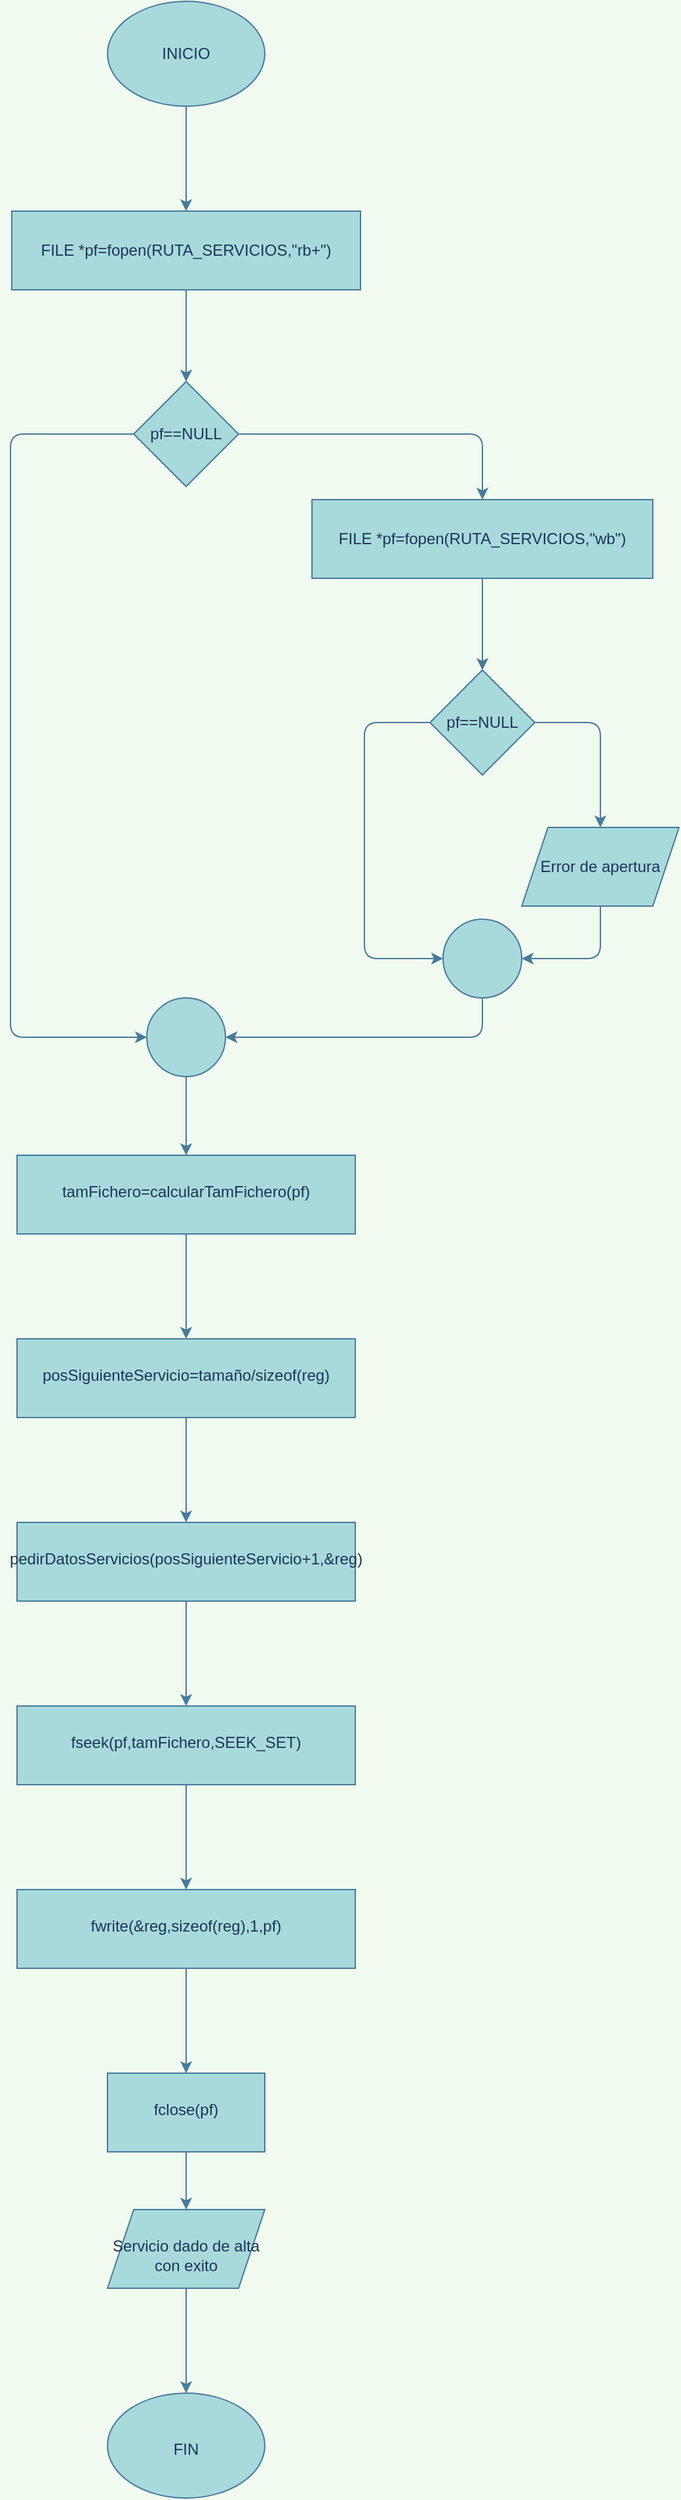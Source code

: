 <mxfile version="13.9.8" type="device" pages="3"><diagram id="C5RBs43oDa-KdzZeNtuy" name="darDeAltaServicio"><mxGraphModel dx="1326" dy="626" grid="1" gridSize="10" guides="1" tooltips="1" connect="1" arrows="1" fold="1" page="1" pageScale="1" pageWidth="827" pageHeight="1169" background="#F1FAEE" math="0" shadow="0"><root><mxCell id="WIyWlLk6GJQsqaUBKTNV-0"/><mxCell id="WIyWlLk6GJQsqaUBKTNV-1" parent="WIyWlLk6GJQsqaUBKTNV-0"/><mxCell id="2F6mvHClK97CruZ7_wyc-0" value="" style="edgeStyle=orthogonalEdgeStyle;curved=0;rounded=1;sketch=0;orthogonalLoop=1;jettySize=auto;html=1;strokeColor=#457B9D;fillColor=#A8DADC;fontColor=#1D3557;labelBackgroundColor=#F1FAEE;" parent="WIyWlLk6GJQsqaUBKTNV-1" source="2F6mvHClK97CruZ7_wyc-1" target="2F6mvHClK97CruZ7_wyc-3" edge="1"><mxGeometry relative="1" as="geometry"/></mxCell><mxCell id="2F6mvHClK97CruZ7_wyc-1" value="INICIO" style="ellipse;whiteSpace=wrap;html=1;fillColor=#A8DADC;strokeColor=#457B9D;fontColor=#1D3557;" parent="WIyWlLk6GJQsqaUBKTNV-1" vertex="1"><mxGeometry x="314" y="70" width="120" height="80" as="geometry"/></mxCell><mxCell id="2F6mvHClK97CruZ7_wyc-2" value="" style="edgeStyle=orthogonalEdgeStyle;curved=0;rounded=1;sketch=0;orthogonalLoop=1;jettySize=auto;html=1;strokeColor=#457B9D;fillColor=#A8DADC;fontColor=#1D3557;labelBackgroundColor=#F1FAEE;" parent="WIyWlLk6GJQsqaUBKTNV-1" source="2F6mvHClK97CruZ7_wyc-3" target="2F6mvHClK97CruZ7_wyc-6" edge="1"><mxGeometry relative="1" as="geometry"/></mxCell><mxCell id="2F6mvHClK97CruZ7_wyc-3" value="FILE *pf=fopen(RUTA_SERVICIOS,&quot;rb+&quot;)" style="whiteSpace=wrap;html=1;fontColor=#1D3557;strokeColor=#457B9D;fillColor=#A8DADC;" parent="WIyWlLk6GJQsqaUBKTNV-1" vertex="1"><mxGeometry x="241" y="230" width="266" height="60" as="geometry"/></mxCell><mxCell id="2F6mvHClK97CruZ7_wyc-4" value="" style="edgeStyle=orthogonalEdgeStyle;curved=0;rounded=1;sketch=0;orthogonalLoop=1;jettySize=auto;html=1;strokeColor=#457B9D;fillColor=#A8DADC;fontColor=#1D3557;labelBackgroundColor=#F1FAEE;" parent="WIyWlLk6GJQsqaUBKTNV-1" source="2F6mvHClK97CruZ7_wyc-6" target="2F6mvHClK97CruZ7_wyc-8" edge="1"><mxGeometry relative="1" as="geometry"><mxPoint x="534" y="470" as="targetPoint"/></mxGeometry></mxCell><mxCell id="2F6mvHClK97CruZ7_wyc-5" style="edgeStyle=orthogonalEdgeStyle;curved=0;rounded=1;sketch=0;orthogonalLoop=1;jettySize=auto;html=1;strokeColor=#457B9D;fillColor=#A8DADC;fontColor=#1D3557;entryX=0;entryY=0.5;entryDx=0;entryDy=0;entryPerimeter=0;labelBackgroundColor=#F1FAEE;" parent="WIyWlLk6GJQsqaUBKTNV-1" source="2F6mvHClK97CruZ7_wyc-6" target="2F6mvHClK97CruZ7_wyc-16" edge="1"><mxGeometry relative="1" as="geometry"><mxPoint x="200" y="470" as="targetPoint"/><Array as="points"><mxPoint x="240" y="400"/><mxPoint x="240" y="860"/></Array></mxGeometry></mxCell><mxCell id="2F6mvHClK97CruZ7_wyc-6" value="pf==NULL" style="rhombus;whiteSpace=wrap;html=1;fontColor=#1D3557;strokeColor=#457B9D;fillColor=#A8DADC;" parent="WIyWlLk6GJQsqaUBKTNV-1" vertex="1"><mxGeometry x="334" y="360" width="80" height="80" as="geometry"/></mxCell><mxCell id="2F6mvHClK97CruZ7_wyc-7" value="" style="edgeStyle=orthogonalEdgeStyle;curved=0;rounded=1;sketch=0;orthogonalLoop=1;jettySize=auto;html=1;strokeColor=#457B9D;fillColor=#A8DADC;fontColor=#1D3557;labelBackgroundColor=#F1FAEE;" parent="WIyWlLk6GJQsqaUBKTNV-1" source="2F6mvHClK97CruZ7_wyc-8" target="2F6mvHClK97CruZ7_wyc-11" edge="1"><mxGeometry relative="1" as="geometry"/></mxCell><mxCell id="2F6mvHClK97CruZ7_wyc-8" value="FILE *pf=fopen(RUTA_SERVICIOS,&quot;wb&quot;)" style="rounded=0;whiteSpace=wrap;html=1;fillColor=#A8DADC;strokeColor=#457B9D;fontColor=#1D3557;" parent="WIyWlLk6GJQsqaUBKTNV-1" vertex="1"><mxGeometry x="470" y="450" width="260" height="60" as="geometry"/></mxCell><mxCell id="2F6mvHClK97CruZ7_wyc-9" value="" style="edgeStyle=orthogonalEdgeStyle;curved=0;rounded=1;sketch=0;orthogonalLoop=1;jettySize=auto;html=1;strokeColor=#457B9D;fillColor=#A8DADC;fontColor=#1D3557;labelBackgroundColor=#F1FAEE;" parent="WIyWlLk6GJQsqaUBKTNV-1" source="2F6mvHClK97CruZ7_wyc-11" target="2F6mvHClK97CruZ7_wyc-13" edge="1"><mxGeometry relative="1" as="geometry"><Array as="points"><mxPoint x="690" y="620"/></Array></mxGeometry></mxCell><mxCell id="2F6mvHClK97CruZ7_wyc-10" style="edgeStyle=orthogonalEdgeStyle;curved=0;rounded=1;sketch=0;orthogonalLoop=1;jettySize=auto;html=1;strokeColor=#457B9D;fillColor=#A8DADC;fontColor=#1D3557;entryX=0;entryY=0.5;entryDx=0;entryDy=0;entryPerimeter=0;labelBackgroundColor=#F1FAEE;" parent="WIyWlLk6GJQsqaUBKTNV-1" source="2F6mvHClK97CruZ7_wyc-11" target="2F6mvHClK97CruZ7_wyc-15" edge="1"><mxGeometry relative="1" as="geometry"><mxPoint x="540" y="780" as="targetPoint"/><Array as="points"><mxPoint x="510" y="620"/><mxPoint x="510" y="800"/></Array></mxGeometry></mxCell><mxCell id="2F6mvHClK97CruZ7_wyc-11" value="pf==NULL" style="rhombus;whiteSpace=wrap;html=1;rounded=0;fontColor=#1D3557;strokeColor=#457B9D;fillColor=#A8DADC;" parent="WIyWlLk6GJQsqaUBKTNV-1" vertex="1"><mxGeometry x="560" y="580" width="80" height="80" as="geometry"/></mxCell><mxCell id="2F6mvHClK97CruZ7_wyc-12" style="edgeStyle=orthogonalEdgeStyle;curved=0;rounded=1;sketch=0;orthogonalLoop=1;jettySize=auto;html=1;entryX=1;entryY=0.5;entryDx=0;entryDy=0;entryPerimeter=0;strokeColor=#457B9D;fillColor=#A8DADC;fontColor=#1D3557;labelBackgroundColor=#F1FAEE;" parent="WIyWlLk6GJQsqaUBKTNV-1" source="2F6mvHClK97CruZ7_wyc-13" target="2F6mvHClK97CruZ7_wyc-15" edge="1"><mxGeometry relative="1" as="geometry"/></mxCell><mxCell id="2F6mvHClK97CruZ7_wyc-13" value="Error de apertura" style="shape=parallelogram;perimeter=parallelogramPerimeter;whiteSpace=wrap;html=1;fixedSize=1;rounded=0;fontColor=#1D3557;strokeColor=#457B9D;fillColor=#A8DADC;" parent="WIyWlLk6GJQsqaUBKTNV-1" vertex="1"><mxGeometry x="630" y="700" width="120" height="60" as="geometry"/></mxCell><mxCell id="2F6mvHClK97CruZ7_wyc-14" style="edgeStyle=orthogonalEdgeStyle;curved=0;rounded=1;sketch=0;orthogonalLoop=1;jettySize=auto;html=1;strokeColor=#457B9D;fillColor=#A8DADC;fontColor=#1D3557;entryX=1;entryY=0.5;entryDx=0;entryDy=0;entryPerimeter=0;labelBackgroundColor=#F1FAEE;" parent="WIyWlLk6GJQsqaUBKTNV-1" source="2F6mvHClK97CruZ7_wyc-15" target="2F6mvHClK97CruZ7_wyc-16" edge="1"><mxGeometry relative="1" as="geometry"><mxPoint x="370" y="870" as="targetPoint"/><Array as="points"><mxPoint x="600" y="860"/></Array></mxGeometry></mxCell><mxCell id="2F6mvHClK97CruZ7_wyc-15" value="" style="verticalLabelPosition=bottom;verticalAlign=top;html=1;shape=mxgraph.flowchart.on-page_reference;rounded=0;sketch=0;strokeColor=#457B9D;fillColor=#A8DADC;fontColor=#1D3557;" parent="WIyWlLk6GJQsqaUBKTNV-1" vertex="1"><mxGeometry x="570" y="770" width="60" height="60" as="geometry"/></mxCell><mxCell id="2F6mvHClK97CruZ7_wyc-18" value="" style="edgeStyle=orthogonalEdgeStyle;rounded=0;orthogonalLoop=1;jettySize=auto;html=1;strokeColor=#457B9D;fontColor=#1D3557;labelBackgroundColor=#F1FAEE;" parent="WIyWlLk6GJQsqaUBKTNV-1" source="2F6mvHClK97CruZ7_wyc-16" target="2F6mvHClK97CruZ7_wyc-17" edge="1"><mxGeometry relative="1" as="geometry"/></mxCell><mxCell id="2F6mvHClK97CruZ7_wyc-16" value="" style="verticalLabelPosition=bottom;verticalAlign=top;html=1;shape=mxgraph.flowchart.on-page_reference;rounded=0;sketch=0;strokeColor=#457B9D;fillColor=#A8DADC;fontColor=#1D3557;" parent="WIyWlLk6GJQsqaUBKTNV-1" vertex="1"><mxGeometry x="344" y="830" width="60" height="60" as="geometry"/></mxCell><mxCell id="UlMxSCLQXCRxMF4xZfBw-1" value="" style="edgeStyle=orthogonalEdgeStyle;rounded=0;orthogonalLoop=1;jettySize=auto;html=1;strokeColor=#457B9D;fontColor=#1D3557;labelBackgroundColor=#F1FAEE;" parent="WIyWlLk6GJQsqaUBKTNV-1" source="2F6mvHClK97CruZ7_wyc-17" target="UlMxSCLQXCRxMF4xZfBw-0" edge="1"><mxGeometry relative="1" as="geometry"/></mxCell><mxCell id="2F6mvHClK97CruZ7_wyc-17" value="&lt;br&gt;tamFichero=calcularTamFichero(pf)" style="whiteSpace=wrap;html=1;rounded=0;fontColor=#1D3557;verticalAlign=top;strokeColor=#457B9D;fillColor=#A8DADC;sketch=0;" parent="WIyWlLk6GJQsqaUBKTNV-1" vertex="1"><mxGeometry x="245" y="950" width="258" height="60" as="geometry"/></mxCell><mxCell id="UlMxSCLQXCRxMF4xZfBw-3" value="" style="edgeStyle=orthogonalEdgeStyle;rounded=0;orthogonalLoop=1;jettySize=auto;html=1;strokeColor=#457B9D;fontColor=#1D3557;labelBackgroundColor=#F1FAEE;" parent="WIyWlLk6GJQsqaUBKTNV-1" source="UlMxSCLQXCRxMF4xZfBw-0" target="UlMxSCLQXCRxMF4xZfBw-2" edge="1"><mxGeometry relative="1" as="geometry"/></mxCell><mxCell id="UlMxSCLQXCRxMF4xZfBw-0" value="&lt;br&gt;posSiguienteServicio=tamaño/sizeof(reg)" style="whiteSpace=wrap;html=1;rounded=0;fontColor=#1D3557;verticalAlign=top;strokeColor=#457B9D;fillColor=#A8DADC;sketch=0;" parent="WIyWlLk6GJQsqaUBKTNV-1" vertex="1"><mxGeometry x="245" y="1090" width="258" height="60" as="geometry"/></mxCell><mxCell id="UlMxSCLQXCRxMF4xZfBw-5" value="" style="edgeStyle=orthogonalEdgeStyle;rounded=0;orthogonalLoop=1;jettySize=auto;html=1;strokeColor=#457B9D;fontColor=#1D3557;labelBackgroundColor=#F1FAEE;" parent="WIyWlLk6GJQsqaUBKTNV-1" source="UlMxSCLQXCRxMF4xZfBw-2" target="UlMxSCLQXCRxMF4xZfBw-4" edge="1"><mxGeometry relative="1" as="geometry"/></mxCell><mxCell id="UlMxSCLQXCRxMF4xZfBw-2" value="&lt;br&gt;pedirDatosServicios(posSiguienteServicio+1,&amp;amp;reg)" style="whiteSpace=wrap;html=1;rounded=0;fontColor=#1D3557;verticalAlign=top;strokeColor=#457B9D;fillColor=#A8DADC;sketch=0;" parent="WIyWlLk6GJQsqaUBKTNV-1" vertex="1"><mxGeometry x="245" y="1230" width="258" height="60" as="geometry"/></mxCell><mxCell id="UlMxSCLQXCRxMF4xZfBw-7" value="" style="edgeStyle=orthogonalEdgeStyle;rounded=0;orthogonalLoop=1;jettySize=auto;html=1;strokeColor=#457B9D;fontColor=#1D3557;labelBackgroundColor=#F1FAEE;" parent="WIyWlLk6GJQsqaUBKTNV-1" source="UlMxSCLQXCRxMF4xZfBw-4" target="UlMxSCLQXCRxMF4xZfBw-6" edge="1"><mxGeometry relative="1" as="geometry"/></mxCell><mxCell id="UlMxSCLQXCRxMF4xZfBw-4" value="&lt;br&gt;fseek(pf,tamFichero,SEEK_SET)" style="whiteSpace=wrap;html=1;rounded=0;fontColor=#1D3557;verticalAlign=top;strokeColor=#457B9D;fillColor=#A8DADC;sketch=0;" parent="WIyWlLk6GJQsqaUBKTNV-1" vertex="1"><mxGeometry x="245" y="1370" width="258" height="60" as="geometry"/></mxCell><mxCell id="YD78IsEqLwbZz_9p3xoO-2" value="" style="edgeStyle=orthogonalEdgeStyle;rounded=0;orthogonalLoop=1;jettySize=auto;html=1;labelBackgroundColor=#F1FAEE;strokeColor=#457B9D;fontColor=#1D3557;" parent="WIyWlLk6GJQsqaUBKTNV-1" source="UlMxSCLQXCRxMF4xZfBw-6" target="YD78IsEqLwbZz_9p3xoO-1" edge="1"><mxGeometry relative="1" as="geometry"/></mxCell><mxCell id="UlMxSCLQXCRxMF4xZfBw-6" value="&lt;br&gt;fwrite(&amp;amp;reg,sizeof(reg),1,pf)" style="whiteSpace=wrap;html=1;rounded=0;fontColor=#1D3557;verticalAlign=top;strokeColor=#457B9D;fillColor=#A8DADC;sketch=0;" parent="WIyWlLk6GJQsqaUBKTNV-1" vertex="1"><mxGeometry x="245" y="1510" width="258" height="60" as="geometry"/></mxCell><mxCell id="UlMxSCLQXCRxMF4xZfBw-13" value="" style="edgeStyle=orthogonalEdgeStyle;rounded=0;orthogonalLoop=1;jettySize=auto;html=1;strokeColor=#457B9D;fontColor=#1D3557;labelBackgroundColor=#F1FAEE;" parent="WIyWlLk6GJQsqaUBKTNV-1" source="UlMxSCLQXCRxMF4xZfBw-10" target="UlMxSCLQXCRxMF4xZfBw-12" edge="1"><mxGeometry relative="1" as="geometry"/></mxCell><mxCell id="UlMxSCLQXCRxMF4xZfBw-10" value="&lt;br&gt;Servicio dado de alta con exito" style="shape=parallelogram;perimeter=parallelogramPerimeter;whiteSpace=wrap;html=1;fixedSize=1;rounded=0;fontColor=#1D3557;verticalAlign=top;strokeColor=#457B9D;fillColor=#A8DADC;sketch=0;" parent="WIyWlLk6GJQsqaUBKTNV-1" vertex="1"><mxGeometry x="314" y="1754" width="120" height="60" as="geometry"/></mxCell><mxCell id="UlMxSCLQXCRxMF4xZfBw-12" value="&lt;br&gt;&lt;br&gt;FIN" style="ellipse;whiteSpace=wrap;html=1;rounded=0;fontColor=#1D3557;verticalAlign=top;strokeColor=#457B9D;fillColor=#A8DADC;sketch=0;" parent="WIyWlLk6GJQsqaUBKTNV-1" vertex="1"><mxGeometry x="314" y="1894" width="120" height="80" as="geometry"/></mxCell><mxCell id="YD78IsEqLwbZz_9p3xoO-3" value="" style="edgeStyle=orthogonalEdgeStyle;rounded=0;orthogonalLoop=1;jettySize=auto;html=1;labelBackgroundColor=#F1FAEE;strokeColor=#457B9D;fontColor=#1D3557;" parent="WIyWlLk6GJQsqaUBKTNV-1" source="YD78IsEqLwbZz_9p3xoO-1" target="UlMxSCLQXCRxMF4xZfBw-10" edge="1"><mxGeometry relative="1" as="geometry"/></mxCell><mxCell id="YD78IsEqLwbZz_9p3xoO-1" value="&lt;br&gt;fclose(pf)" style="whiteSpace=wrap;html=1;rounded=0;fontColor=#1D3557;verticalAlign=top;strokeColor=#457B9D;fillColor=#A8DADC;sketch=0;" parent="WIyWlLk6GJQsqaUBKTNV-1" vertex="1"><mxGeometry x="314" y="1650" width="120" height="60" as="geometry"/></mxCell></root></mxGraphModel></diagram><diagram id="DUrWNbNhUNqSwVWsbpU1" name="modificarServicio"><mxGraphModel dx="540" dy="633" grid="1" gridSize="10" guides="1" tooltips="1" connect="1" arrows="1" fold="1" page="1" pageScale="1" pageWidth="1169" pageHeight="827" background="#F1FAEE" math="0" shadow="0"><root><mxCell id="Ky6YH-MOC3_7_jYsHiob-0"/><mxCell id="Ky6YH-MOC3_7_jYsHiob-1" parent="Ky6YH-MOC3_7_jYsHiob-0"/><mxCell id="Ky6YH-MOC3_7_jYsHiob-4" value="" style="edgeStyle=orthogonalEdgeStyle;curved=0;rounded=1;sketch=0;orthogonalLoop=1;jettySize=auto;html=1;strokeColor=#457B9D;fillColor=#A8DADC;fontColor=#1D3557;labelBackgroundColor=#F1FAEE;" parent="Ky6YH-MOC3_7_jYsHiob-1" source="Ky6YH-MOC3_7_jYsHiob-2" target="Ky6YH-MOC3_7_jYsHiob-3" edge="1"><mxGeometry relative="1" as="geometry"/></mxCell><mxCell id="Ky6YH-MOC3_7_jYsHiob-2" value="INICIO" style="ellipse;whiteSpace=wrap;html=1;rounded=0;sketch=0;strokeColor=#457B9D;fillColor=#A8DADC;fontColor=#1D3557;" parent="Ky6YH-MOC3_7_jYsHiob-1" vertex="1"><mxGeometry x="525" y="140" width="120" height="80" as="geometry"/></mxCell><mxCell id="Ky6YH-MOC3_7_jYsHiob-6" value="" style="edgeStyle=orthogonalEdgeStyle;curved=0;rounded=1;sketch=0;orthogonalLoop=1;jettySize=auto;html=1;strokeColor=#457B9D;fillColor=#A8DADC;fontColor=#1D3557;labelBackgroundColor=#F1FAEE;" parent="Ky6YH-MOC3_7_jYsHiob-1" source="Ky6YH-MOC3_7_jYsHiob-3" target="Ky6YH-MOC3_7_jYsHiob-5" edge="1"><mxGeometry relative="1" as="geometry"/></mxCell><mxCell id="Ky6YH-MOC3_7_jYsHiob-3" value="FILE *pf=fopen(RUTA_SERVICIOS,&quot;rb+&quot;)" style="whiteSpace=wrap;html=1;rounded=0;fontColor=#1D3557;strokeColor=#457B9D;fillColor=#A8DADC;sketch=0;" parent="Ky6YH-MOC3_7_jYsHiob-1" vertex="1"><mxGeometry x="472" y="310" width="225" height="60" as="geometry"/></mxCell><mxCell id="Ky6YH-MOC3_7_jYsHiob-8" value="" style="edgeStyle=orthogonalEdgeStyle;curved=0;rounded=1;sketch=0;orthogonalLoop=1;jettySize=auto;html=1;strokeColor=#457B9D;fillColor=#A8DADC;fontColor=#1D3557;labelBackgroundColor=#F1FAEE;" parent="Ky6YH-MOC3_7_jYsHiob-1" source="Ky6YH-MOC3_7_jYsHiob-5" target="Ky6YH-MOC3_7_jYsHiob-7" edge="1"><mxGeometry relative="1" as="geometry"/></mxCell><mxCell id="Ky6YH-MOC3_7_jYsHiob-12" value="" style="edgeStyle=orthogonalEdgeStyle;curved=0;rounded=1;sketch=0;orthogonalLoop=1;jettySize=auto;html=1;strokeColor=#457B9D;fillColor=#A8DADC;fontColor=#1D3557;labelBackgroundColor=#F1FAEE;" parent="Ky6YH-MOC3_7_jYsHiob-1" source="Ky6YH-MOC3_7_jYsHiob-5" target="Ky6YH-MOC3_7_jYsHiob-11" edge="1"><mxGeometry relative="1" as="geometry"/></mxCell><mxCell id="Ky6YH-MOC3_7_jYsHiob-5" value="pf==NULL" style="rhombus;whiteSpace=wrap;html=1;rounded=0;fontColor=#1D3557;strokeColor=#457B9D;fillColor=#A8DADC;sketch=0;" parent="Ky6YH-MOC3_7_jYsHiob-1" vertex="1"><mxGeometry x="544.5" y="440" width="80" height="80" as="geometry"/></mxCell><mxCell id="Ky6YH-MOC3_7_jYsHiob-10" value="" style="edgeStyle=orthogonalEdgeStyle;curved=0;rounded=1;sketch=0;orthogonalLoop=1;jettySize=auto;html=1;strokeColor=#457B9D;fillColor=#A8DADC;fontColor=#1D3557;labelBackgroundColor=#F1FAEE;" parent="Ky6YH-MOC3_7_jYsHiob-1" source="Ky6YH-MOC3_7_jYsHiob-7" target="Ky6YH-MOC3_7_jYsHiob-9" edge="1"><mxGeometry relative="1" as="geometry"/></mxCell><mxCell id="Ky6YH-MOC3_7_jYsHiob-7" value="Error no se puede modificar porque no existe el fichero" style="shape=parallelogram;perimeter=parallelogramPerimeter;whiteSpace=wrap;html=1;fixedSize=1;rounded=0;fontColor=#1D3557;strokeColor=#457B9D;fillColor=#A8DADC;sketch=0;" parent="Ky6YH-MOC3_7_jYsHiob-1" vertex="1"><mxGeometry x="684.5" y="530" width="120" height="42" as="geometry"/></mxCell><mxCell id="Ky6YH-MOC3_7_jYsHiob-9" value="FIN" style="ellipse;whiteSpace=wrap;html=1;rounded=0;fontColor=#1D3557;strokeColor=#457B9D;fillColor=#A8DADC;sketch=0;" parent="Ky6YH-MOC3_7_jYsHiob-1" vertex="1"><mxGeometry x="684.5" y="633" width="120" height="80" as="geometry"/></mxCell><mxCell id="Ky6YH-MOC3_7_jYsHiob-16" value="" style="edgeStyle=orthogonalEdgeStyle;curved=0;rounded=1;sketch=0;orthogonalLoop=1;jettySize=auto;html=1;strokeColor=#457B9D;fillColor=#A8DADC;fontColor=#1D3557;labelBackgroundColor=#F1FAEE;" parent="Ky6YH-MOC3_7_jYsHiob-1" source="Ky6YH-MOC3_7_jYsHiob-11" target="Ky6YH-MOC3_7_jYsHiob-15" edge="1"><mxGeometry relative="1" as="geometry"/></mxCell><mxCell id="Ky6YH-MOC3_7_jYsHiob-11" value="tamFichero=calcularTasmañoFichero(pf)" style="whiteSpace=wrap;html=1;rounded=0;fontColor=#1D3557;strokeColor=#457B9D;fillColor=#A8DADC;sketch=0;" parent="Ky6YH-MOC3_7_jYsHiob-1" vertex="1"><mxGeometry x="280" y="521" width="220" height="60" as="geometry"/></mxCell><mxCell id="Ky6YH-MOC3_7_jYsHiob-19" value="" style="edgeStyle=orthogonalEdgeStyle;curved=0;rounded=1;sketch=0;orthogonalLoop=1;jettySize=auto;html=1;strokeColor=#457B9D;fillColor=#A8DADC;fontColor=#1D3557;labelBackgroundColor=#F1FAEE;" parent="Ky6YH-MOC3_7_jYsHiob-1" source="Ky6YH-MOC3_7_jYsHiob-13" target="Ky6YH-MOC3_7_jYsHiob-18" edge="1"><mxGeometry relative="1" as="geometry"/></mxCell><mxCell id="Ky6YH-MOC3_7_jYsHiob-13" value="pos=pedirNumServicio()" style="whiteSpace=wrap;html=1;rounded=0;fontColor=#1D3557;strokeColor=#457B9D;fillColor=#A8DADC;sketch=0;" parent="Ky6YH-MOC3_7_jYsHiob-1" vertex="1"><mxGeometry x="280" y="790" width="220" height="60" as="geometry"/></mxCell><mxCell id="Ky6YH-MOC3_7_jYsHiob-17" value="" style="edgeStyle=orthogonalEdgeStyle;curved=0;rounded=1;sketch=0;orthogonalLoop=1;jettySize=auto;html=1;strokeColor=#457B9D;fillColor=#A8DADC;fontColor=#1D3557;labelBackgroundColor=#F1FAEE;" parent="Ky6YH-MOC3_7_jYsHiob-1" source="Ky6YH-MOC3_7_jYsHiob-15" target="Ky6YH-MOC3_7_jYsHiob-13" edge="1"><mxGeometry relative="1" as="geometry"/></mxCell><mxCell id="Ky6YH-MOC3_7_jYsHiob-15" value="numUltimoServicio=tamFichero/sizeof(reg)" style="whiteSpace=wrap;html=1;rounded=0;fontColor=#1D3557;strokeColor=#457B9D;fillColor=#A8DADC;sketch=0;" parent="Ky6YH-MOC3_7_jYsHiob-1" vertex="1"><mxGeometry x="276.25" y="661" width="227.5" height="60" as="geometry"/></mxCell><mxCell id="Ky6YH-MOC3_7_jYsHiob-21" value="" style="edgeStyle=orthogonalEdgeStyle;curved=0;rounded=1;sketch=0;orthogonalLoop=1;jettySize=auto;html=1;strokeColor=#457B9D;fillColor=#A8DADC;fontColor=#1D3557;labelBackgroundColor=#F1FAEE;" parent="Ky6YH-MOC3_7_jYsHiob-1" source="Ky6YH-MOC3_7_jYsHiob-18" target="Ky6YH-MOC3_7_jYsHiob-20" edge="1"><mxGeometry relative="1" as="geometry"/></mxCell><mxCell id="Ky6YH-MOC3_7_jYsHiob-25" value="" style="edgeStyle=orthogonalEdgeStyle;curved=0;rounded=1;sketch=0;orthogonalLoop=1;jettySize=auto;html=1;strokeColor=#457B9D;fillColor=#A8DADC;fontColor=#1D3557;labelBackgroundColor=#F1FAEE;" parent="Ky6YH-MOC3_7_jYsHiob-1" source="Ky6YH-MOC3_7_jYsHiob-18" target="Ky6YH-MOC3_7_jYsHiob-24" edge="1"><mxGeometry relative="1" as="geometry"><Array as="points"><mxPoint x="170" y="960"/></Array></mxGeometry></mxCell><mxCell id="Ky6YH-MOC3_7_jYsHiob-18" value="pos&amp;lt;1||pos&amp;gt;numUltimoServicio" style="rhombus;whiteSpace=wrap;html=1;rounded=0;fontColor=#1D3557;strokeColor=#457B9D;fillColor=#A8DADC;sketch=0;" parent="Ky6YH-MOC3_7_jYsHiob-1" vertex="1"><mxGeometry x="295" y="920" width="190" height="80" as="geometry"/></mxCell><mxCell id="I0afA9ItOsr4mAT97R-4-1" value="" style="edgeStyle=orthogonalEdgeStyle;rounded=0;orthogonalLoop=1;jettySize=auto;html=1;labelBackgroundColor=#F1FAEE;strokeColor=#457B9D;fontColor=#1D3557;" edge="1" parent="Ky6YH-MOC3_7_jYsHiob-1" source="Ky6YH-MOC3_7_jYsHiob-20" target="I0afA9ItOsr4mAT97R-4-0"><mxGeometry relative="1" as="geometry"/></mxCell><mxCell id="Ky6YH-MOC3_7_jYsHiob-20" value="Mensaje de error" style="shape=parallelogram;perimeter=parallelogramPerimeter;whiteSpace=wrap;html=1;fixedSize=1;rounded=0;fontColor=#1D3557;strokeColor=#457B9D;fillColor=#A8DADC;sketch=0;" parent="Ky6YH-MOC3_7_jYsHiob-1" vertex="1"><mxGeometry x="524.5" y="1010" width="120" height="60" as="geometry"/></mxCell><mxCell id="Ky6YH-MOC3_7_jYsHiob-22" value="FIN" style="ellipse;whiteSpace=wrap;html=1;rounded=0;fontColor=#1D3557;strokeColor=#457B9D;fillColor=#A8DADC;sketch=0;" parent="Ky6YH-MOC3_7_jYsHiob-1" vertex="1"><mxGeometry x="525" y="1201" width="120" height="80" as="geometry"/></mxCell><mxCell id="Ky6YH-MOC3_7_jYsHiob-27" value="" style="edgeStyle=orthogonalEdgeStyle;curved=0;rounded=1;sketch=0;orthogonalLoop=1;jettySize=auto;html=1;strokeColor=#457B9D;fillColor=#A8DADC;fontColor=#1D3557;labelBackgroundColor=#F1FAEE;" parent="Ky6YH-MOC3_7_jYsHiob-1" source="Ky6YH-MOC3_7_jYsHiob-24" target="Ky6YH-MOC3_7_jYsHiob-26" edge="1"><mxGeometry relative="1" as="geometry"/></mxCell><mxCell id="Ky6YH-MOC3_7_jYsHiob-24" value="fseek(pf,sizeof(reg)*(pos-1),SEEK_SET)" style="whiteSpace=wrap;html=1;rounded=0;fontColor=#1D3557;strokeColor=#457B9D;fillColor=#A8DADC;sketch=0;" parent="Ky6YH-MOC3_7_jYsHiob-1" vertex="1"><mxGeometry x="40" y="1010" width="260" height="60" as="geometry"/></mxCell><mxCell id="Ky6YH-MOC3_7_jYsHiob-29" value="" style="edgeStyle=orthogonalEdgeStyle;curved=0;rounded=1;sketch=0;orthogonalLoop=1;jettySize=auto;html=1;strokeColor=#457B9D;fillColor=#A8DADC;fontColor=#1D3557;labelBackgroundColor=#F1FAEE;" parent="Ky6YH-MOC3_7_jYsHiob-1" source="Ky6YH-MOC3_7_jYsHiob-26" target="Ky6YH-MOC3_7_jYsHiob-28" edge="1"><mxGeometry relative="1" as="geometry"/></mxCell><mxCell id="Ky6YH-MOC3_7_jYsHiob-26" value="fread(&amp;amp;reg,sizeof(reg),1,pf)" style="whiteSpace=wrap;html=1;rounded=0;fontColor=#1D3557;strokeColor=#457B9D;fillColor=#A8DADC;sketch=0;" parent="Ky6YH-MOC3_7_jYsHiob-1" vertex="1"><mxGeometry x="80" y="1150" width="180" height="60" as="geometry"/></mxCell><mxCell id="Ky6YH-MOC3_7_jYsHiob-31" value="" style="edgeStyle=orthogonalEdgeStyle;curved=0;rounded=1;sketch=0;orthogonalLoop=1;jettySize=auto;html=1;strokeColor=#457B9D;fillColor=#A8DADC;fontColor=#1D3557;labelBackgroundColor=#F1FAEE;" parent="Ky6YH-MOC3_7_jYsHiob-1" source="Ky6YH-MOC3_7_jYsHiob-28" target="Ky6YH-MOC3_7_jYsHiob-30" edge="1"><mxGeometry relative="1" as="geometry"/></mxCell><mxCell id="Ky6YH-MOC3_7_jYsHiob-28" value="pedirDatosModificarServicio(&amp;amp;reg)" style="whiteSpace=wrap;html=1;rounded=0;fontColor=#1D3557;strokeColor=#457B9D;fillColor=#A8DADC;sketch=0;" parent="Ky6YH-MOC3_7_jYsHiob-1" vertex="1"><mxGeometry x="80" y="1290" width="180" height="60" as="geometry"/></mxCell><mxCell id="Ky6YH-MOC3_7_jYsHiob-33" value="" style="edgeStyle=orthogonalEdgeStyle;curved=0;rounded=1;sketch=0;orthogonalLoop=1;jettySize=auto;html=1;strokeColor=#457B9D;fillColor=#A8DADC;fontColor=#1D3557;labelBackgroundColor=#F1FAEE;" parent="Ky6YH-MOC3_7_jYsHiob-1" source="Ky6YH-MOC3_7_jYsHiob-30" target="Ky6YH-MOC3_7_jYsHiob-32" edge="1"><mxGeometry relative="1" as="geometry"/></mxCell><mxCell id="Ky6YH-MOC3_7_jYsHiob-30" value="fseek(pf,sizeof(reg)*(pos-1),SEEK_SET)" style="whiteSpace=wrap;html=1;rounded=0;fontColor=#1D3557;strokeColor=#457B9D;fillColor=#A8DADC;sketch=0;" parent="Ky6YH-MOC3_7_jYsHiob-1" vertex="1"><mxGeometry x="35" y="1420" width="270" height="60" as="geometry"/></mxCell><mxCell id="I0afA9ItOsr4mAT97R-4-4" value="" style="edgeStyle=orthogonalEdgeStyle;rounded=0;orthogonalLoop=1;jettySize=auto;html=1;labelBackgroundColor=#F1FAEE;strokeColor=#457B9D;fontColor=#1D3557;" edge="1" parent="Ky6YH-MOC3_7_jYsHiob-1" source="Ky6YH-MOC3_7_jYsHiob-32" target="I0afA9ItOsr4mAT97R-4-3"><mxGeometry relative="1" as="geometry"/></mxCell><mxCell id="Ky6YH-MOC3_7_jYsHiob-32" value="fwrite(&amp;amp;reg,sizeof(reg),1pf" style="whiteSpace=wrap;html=1;rounded=0;fontColor=#1D3557;strokeColor=#457B9D;fillColor=#A8DADC;sketch=0;" parent="Ky6YH-MOC3_7_jYsHiob-1" vertex="1"><mxGeometry x="70" y="1530" width="200" height="60" as="geometry"/></mxCell><mxCell id="Ky6YH-MOC3_7_jYsHiob-37" value="" style="edgeStyle=orthogonalEdgeStyle;curved=0;rounded=1;sketch=0;orthogonalLoop=1;jettySize=auto;html=1;strokeColor=#457B9D;fillColor=#A8DADC;fontColor=#1D3557;labelBackgroundColor=#F1FAEE;" parent="Ky6YH-MOC3_7_jYsHiob-1" source="Ky6YH-MOC3_7_jYsHiob-34" target="Ky6YH-MOC3_7_jYsHiob-36" edge="1"><mxGeometry relative="1" as="geometry"/></mxCell><mxCell id="Ky6YH-MOC3_7_jYsHiob-34" value="Servicio modificado con exito" style="shape=parallelogram;perimeter=parallelogramPerimeter;whiteSpace=wrap;html=1;fixedSize=1;rounded=0;fontColor=#1D3557;strokeColor=#457B9D;fillColor=#A8DADC;sketch=0;" parent="Ky6YH-MOC3_7_jYsHiob-1" vertex="1"><mxGeometry x="110" y="1740" width="120" height="60" as="geometry"/></mxCell><mxCell id="Ky6YH-MOC3_7_jYsHiob-36" value="FIN" style="ellipse;whiteSpace=wrap;html=1;rounded=0;fontColor=#1D3557;strokeColor=#457B9D;fillColor=#A8DADC;sketch=0;" parent="Ky6YH-MOC3_7_jYsHiob-1" vertex="1"><mxGeometry x="110" y="1840" width="120" height="80" as="geometry"/></mxCell><mxCell id="I0afA9ItOsr4mAT97R-4-2" value="" style="edgeStyle=orthogonalEdgeStyle;rounded=0;orthogonalLoop=1;jettySize=auto;html=1;labelBackgroundColor=#F1FAEE;strokeColor=#457B9D;fontColor=#1D3557;" edge="1" parent="Ky6YH-MOC3_7_jYsHiob-1" source="I0afA9ItOsr4mAT97R-4-0" target="Ky6YH-MOC3_7_jYsHiob-22"><mxGeometry relative="1" as="geometry"/></mxCell><mxCell id="I0afA9ItOsr4mAT97R-4-0" value="fclose(pf)" style="whiteSpace=wrap;html=1;rounded=0;fontColor=#1D3557;strokeColor=#457B9D;fillColor=#A8DADC;sketch=0;" vertex="1" parent="Ky6YH-MOC3_7_jYsHiob-1"><mxGeometry x="524.5" y="1100" width="120" height="60" as="geometry"/></mxCell><mxCell id="I0afA9ItOsr4mAT97R-4-5" value="" style="edgeStyle=orthogonalEdgeStyle;rounded=0;orthogonalLoop=1;jettySize=auto;html=1;labelBackgroundColor=#F1FAEE;strokeColor=#457B9D;fontColor=#1D3557;" edge="1" parent="Ky6YH-MOC3_7_jYsHiob-1" source="I0afA9ItOsr4mAT97R-4-3" target="Ky6YH-MOC3_7_jYsHiob-34"><mxGeometry relative="1" as="geometry"/></mxCell><mxCell id="I0afA9ItOsr4mAT97R-4-3" value="fclose(pf)" style="whiteSpace=wrap;html=1;rounded=0;fontColor=#1D3557;strokeColor=#457B9D;fillColor=#A8DADC;sketch=0;" vertex="1" parent="Ky6YH-MOC3_7_jYsHiob-1"><mxGeometry x="110" y="1640" width="120" height="60" as="geometry"/></mxCell></root></mxGraphModel></diagram><diagram id="I1ibBvCjawEQB_fXQlyW" name="consultarServicio"><mxGraphModel dx="540" dy="633" grid="1" gridSize="10" guides="1" tooltips="1" connect="1" arrows="1" fold="1" page="1" pageScale="1" pageWidth="1169" pageHeight="827" background="#F1FAEE" math="0" shadow="0"><root><mxCell id="NYJrjBiJ5xkVsCVh6f7r-0"/><mxCell id="NYJrjBiJ5xkVsCVh6f7r-1" parent="NYJrjBiJ5xkVsCVh6f7r-0"/><mxCell id="zvtfBKmP6t3gIPC7MkYU-0" value="" style="edgeStyle=orthogonalEdgeStyle;curved=0;rounded=1;sketch=0;orthogonalLoop=1;jettySize=auto;html=1;strokeColor=#457B9D;fillColor=#A8DADC;fontColor=#1D3557;labelBackgroundColor=#F1FAEE;" parent="NYJrjBiJ5xkVsCVh6f7r-1" source="zvtfBKmP6t3gIPC7MkYU-1" target="zvtfBKmP6t3gIPC7MkYU-3" edge="1"><mxGeometry relative="1" as="geometry"/></mxCell><mxCell id="zvtfBKmP6t3gIPC7MkYU-1" value="INICIO" style="ellipse;whiteSpace=wrap;html=1;fillColor=#A8DADC;strokeColor=#457B9D;fontColor=#1D3557;" parent="NYJrjBiJ5xkVsCVh6f7r-1" vertex="1"><mxGeometry x="354" y="100" width="120" height="80" as="geometry"/></mxCell><mxCell id="zvtfBKmP6t3gIPC7MkYU-2" value="" style="edgeStyle=orthogonalEdgeStyle;curved=0;rounded=1;sketch=0;orthogonalLoop=1;jettySize=auto;html=1;strokeColor=#457B9D;fillColor=#A8DADC;fontColor=#1D3557;labelBackgroundColor=#F1FAEE;" parent="NYJrjBiJ5xkVsCVh6f7r-1" source="zvtfBKmP6t3gIPC7MkYU-3" target="zvtfBKmP6t3gIPC7MkYU-6" edge="1"><mxGeometry relative="1" as="geometry"/></mxCell><mxCell id="zvtfBKmP6t3gIPC7MkYU-3" value="FILE *pf=fopen(RUTA_SERVICIOS,&quot;rb&quot;)" style="whiteSpace=wrap;html=1;fontColor=#1D3557;strokeColor=#457B9D;fillColor=#A8DADC;" parent="NYJrjBiJ5xkVsCVh6f7r-1" vertex="1"><mxGeometry x="286" y="270" width="256" height="60" as="geometry"/></mxCell><mxCell id="zvtfBKmP6t3gIPC7MkYU-4" value="" style="edgeStyle=orthogonalEdgeStyle;curved=0;rounded=1;sketch=0;orthogonalLoop=1;jettySize=auto;html=1;strokeColor=#457B9D;fillColor=#A8DADC;fontColor=#1D3557;labelBackgroundColor=#F1FAEE;" parent="NYJrjBiJ5xkVsCVh6f7r-1" source="zvtfBKmP6t3gIPC7MkYU-6" target="zvtfBKmP6t3gIPC7MkYU-8" edge="1"><mxGeometry relative="1" as="geometry"/></mxCell><mxCell id="zvtfBKmP6t3gIPC7MkYU-5" value="" style="edgeStyle=orthogonalEdgeStyle;curved=0;rounded=1;sketch=0;orthogonalLoop=1;jettySize=auto;html=1;strokeColor=#457B9D;fillColor=#A8DADC;fontColor=#1D3557;labelBackgroundColor=#F1FAEE;" parent="NYJrjBiJ5xkVsCVh6f7r-1" source="zvtfBKmP6t3gIPC7MkYU-6" target="zvtfBKmP6t3gIPC7MkYU-22" edge="1"><mxGeometry relative="1" as="geometry"><mxPoint x="270" y="510" as="targetPoint"/><Array as="points"><mxPoint x="270" y="440"/></Array></mxGeometry></mxCell><mxCell id="zvtfBKmP6t3gIPC7MkYU-6" value="pf==NULL" style="rhombus;whiteSpace=wrap;html=1;fontColor=#1D3557;strokeColor=#457B9D;fillColor=#A8DADC;" parent="NYJrjBiJ5xkVsCVh6f7r-1" vertex="1"><mxGeometry x="374" y="400" width="80" height="80" as="geometry"/></mxCell><mxCell id="zvtfBKmP6t3gIPC7MkYU-7" value="" style="edgeStyle=orthogonalEdgeStyle;curved=0;rounded=1;sketch=0;orthogonalLoop=1;jettySize=auto;html=1;strokeColor=#457B9D;fillColor=#A8DADC;fontColor=#1D3557;labelBackgroundColor=#F1FAEE;" parent="NYJrjBiJ5xkVsCVh6f7r-1" source="zvtfBKmP6t3gIPC7MkYU-8" target="zvtfBKmP6t3gIPC7MkYU-9" edge="1"><mxGeometry relative="1" as="geometry"/></mxCell><mxCell id="zvtfBKmP6t3gIPC7MkYU-8" value="Erro No existe el fichero&amp;nbsp;" style="shape=parallelogram;perimeter=parallelogramPerimeter;whiteSpace=wrap;html=1;fixedSize=1;fontColor=#1D3557;strokeColor=#457B9D;fillColor=#A8DADC;" parent="NYJrjBiJ5xkVsCVh6f7r-1" vertex="1"><mxGeometry x="500" y="500" width="120" height="60" as="geometry"/></mxCell><mxCell id="zvtfBKmP6t3gIPC7MkYU-9" value="FIN" style="ellipse;whiteSpace=wrap;html=1;fontColor=#1D3557;strokeColor=#457B9D;fillColor=#A8DADC;" parent="NYJrjBiJ5xkVsCVh6f7r-1" vertex="1"><mxGeometry x="500" y="630" width="120" height="80" as="geometry"/></mxCell><mxCell id="zvtfBKmP6t3gIPC7MkYU-10" value="" style="edgeStyle=orthogonalEdgeStyle;curved=0;rounded=1;sketch=0;orthogonalLoop=1;jettySize=auto;html=1;strokeColor=#457B9D;fillColor=#A8DADC;fontColor=#1D3557;labelBackgroundColor=#F1FAEE;" parent="NYJrjBiJ5xkVsCVh6f7r-1" source="zvtfBKmP6t3gIPC7MkYU-11" target="zvtfBKmP6t3gIPC7MkYU-13" edge="1"><mxGeometry relative="1" as="geometry"/></mxCell><mxCell id="zvtfBKmP6t3gIPC7MkYU-11" value="&lt;br&gt;fseek(pf,sizeof(reg)*(pos-1),SEEK_SET)" style="whiteSpace=wrap;html=1;rounded=0;fontColor=#1D3557;verticalAlign=top;strokeColor=#457B9D;fillColor=#A8DADC;sketch=0;" parent="NYJrjBiJ5xkVsCVh6f7r-1" vertex="1"><mxGeometry y="1020" width="250" height="60" as="geometry"/></mxCell><mxCell id="zvtfBKmP6t3gIPC7MkYU-12" value="" style="edgeStyle=orthogonalEdgeStyle;curved=0;rounded=1;sketch=0;orthogonalLoop=1;jettySize=auto;html=1;strokeColor=#457B9D;fillColor=#A8DADC;fontColor=#1D3557;labelBackgroundColor=#F1FAEE;" parent="NYJrjBiJ5xkVsCVh6f7r-1" source="zvtfBKmP6t3gIPC7MkYU-13" target="zvtfBKmP6t3gIPC7MkYU-15" edge="1"><mxGeometry relative="1" as="geometry"/></mxCell><mxCell id="zvtfBKmP6t3gIPC7MkYU-13" value="&lt;br&gt;fread(&amp;amp;reg,sizeof(reg),1,pf)" style="whiteSpace=wrap;html=1;rounded=0;fontColor=#1D3557;verticalAlign=top;strokeColor=#457B9D;fillColor=#A8DADC;sketch=0;" parent="NYJrjBiJ5xkVsCVh6f7r-1" vertex="1"><mxGeometry y="1100" width="250" height="60" as="geometry"/></mxCell><mxCell id="zvtfBKmP6t3gIPC7MkYU-14" value="" style="edgeStyle=orthogonalEdgeStyle;rounded=0;orthogonalLoop=1;jettySize=auto;html=1;labelBackgroundColor=#F1FAEE;strokeColor=#457B9D;fontColor=#1D3557;" parent="NYJrjBiJ5xkVsCVh6f7r-1" source="zvtfBKmP6t3gIPC7MkYU-15" target="zvtfBKmP6t3gIPC7MkYU-34" edge="1"><mxGeometry relative="1" as="geometry"/></mxCell><mxCell id="zvtfBKmP6t3gIPC7MkYU-15" value="&lt;br&gt;imprimirDatosServicio(reg)" style="whiteSpace=wrap;html=1;rounded=0;fontColor=#1D3557;verticalAlign=top;strokeColor=#457B9D;fillColor=#A8DADC;sketch=0;" parent="NYJrjBiJ5xkVsCVh6f7r-1" vertex="1"><mxGeometry x="42.5" y="1210.5" width="165" height="60" as="geometry"/></mxCell><mxCell id="zvtfBKmP6t3gIPC7MkYU-16" value="&lt;br&gt;&lt;br&gt;FIN" style="ellipse;whiteSpace=wrap;html=1;rounded=0;fontColor=#1D3557;verticalAlign=top;strokeColor=#457B9D;fillColor=#A8DADC;sketch=0;" parent="NYJrjBiJ5xkVsCVh6f7r-1" vertex="1"><mxGeometry x="65" y="1660" width="120" height="80" as="geometry"/></mxCell><mxCell id="zvtfBKmP6t3gIPC7MkYU-17" value="" style="edgeStyle=orthogonalEdgeStyle;curved=0;rounded=1;sketch=0;orthogonalLoop=1;jettySize=auto;html=1;strokeColor=#457B9D;fillColor=#A8DADC;fontColor=#1D3557;labelBackgroundColor=#F1FAEE;" parent="NYJrjBiJ5xkVsCVh6f7r-1" source="zvtfBKmP6t3gIPC7MkYU-18" target="zvtfBKmP6t3gIPC7MkYU-20" edge="1"><mxGeometry relative="1" as="geometry"/></mxCell><mxCell id="zvtfBKmP6t3gIPC7MkYU-18" value="&lt;br&gt;Preguntar si continuar" style="shape=parallelogram;perimeter=parallelogramPerimeter;whiteSpace=wrap;html=1;fixedSize=1;rounded=0;fontColor=#1D3557;verticalAlign=top;strokeColor=#457B9D;fillColor=#A8DADC;sketch=0;" parent="NYJrjBiJ5xkVsCVh6f7r-1" vertex="1"><mxGeometry x="40" y="1440" width="170" height="60" as="geometry"/></mxCell><mxCell id="zvtfBKmP6t3gIPC7MkYU-19" value="" style="edgeStyle=orthogonalEdgeStyle;curved=0;rounded=1;sketch=0;orthogonalLoop=1;jettySize=auto;html=1;strokeColor=#457B9D;fillColor=#A8DADC;fontColor=#1D3557;labelBackgroundColor=#F1FAEE;" parent="NYJrjBiJ5xkVsCVh6f7r-1" source="zvtfBKmP6t3gIPC7MkYU-20" target="zvtfBKmP6t3gIPC7MkYU-16" edge="1"><mxGeometry relative="1" as="geometry"/></mxCell><mxCell id="zvtfBKmP6t3gIPC7MkYU-20" value="&lt;br&gt;getch()" style="whiteSpace=wrap;html=1;rounded=0;fontColor=#1D3557;verticalAlign=top;strokeColor=#457B9D;fillColor=#A8DADC;sketch=0;" parent="NYJrjBiJ5xkVsCVh6f7r-1" vertex="1"><mxGeometry x="65" y="1550" width="120" height="60" as="geometry"/></mxCell><mxCell id="zvtfBKmP6t3gIPC7MkYU-21" value="" style="edgeStyle=orthogonalEdgeStyle;rounded=0;orthogonalLoop=1;jettySize=auto;html=1;strokeColor=#457B9D;fontColor=#1D3557;labelBackgroundColor=#F1FAEE;" parent="NYJrjBiJ5xkVsCVh6f7r-1" source="zvtfBKmP6t3gIPC7MkYU-22" target="zvtfBKmP6t3gIPC7MkYU-26" edge="1"><mxGeometry relative="1" as="geometry"/></mxCell><mxCell id="zvtfBKmP6t3gIPC7MkYU-22" value="&lt;br&gt;tamFichero=calcularTamañoFichero(pf)" style="whiteSpace=wrap;html=1;rounded=0;fontColor=#1D3557;verticalAlign=top;strokeColor=#457B9D;fillColor=#A8DADC;sketch=0;" parent="NYJrjBiJ5xkVsCVh6f7r-1" vertex="1"><mxGeometry x="160" y="500" width="220" height="60" as="geometry"/></mxCell><mxCell id="zvtfBKmP6t3gIPC7MkYU-23" value="" style="edgeStyle=orthogonalEdgeStyle;rounded=0;orthogonalLoop=1;jettySize=auto;html=1;strokeColor=#457B9D;fontColor=#1D3557;labelBackgroundColor=#F1FAEE;" parent="NYJrjBiJ5xkVsCVh6f7r-1" source="zvtfBKmP6t3gIPC7MkYU-24" target="zvtfBKmP6t3gIPC7MkYU-29" edge="1"><mxGeometry relative="1" as="geometry"/></mxCell><mxCell id="zvtfBKmP6t3gIPC7MkYU-24" value="&lt;br&gt;pos=pedirNumServicio()" style="whiteSpace=wrap;html=1;rounded=0;fontColor=#1D3557;verticalAlign=top;strokeColor=#457B9D;fillColor=#A8DADC;sketch=0;" parent="NYJrjBiJ5xkVsCVh6f7r-1" vertex="1"><mxGeometry x="122.5" y="720" width="295" height="60" as="geometry"/></mxCell><mxCell id="zvtfBKmP6t3gIPC7MkYU-25" value="" style="edgeStyle=orthogonalEdgeStyle;rounded=0;orthogonalLoop=1;jettySize=auto;html=1;strokeColor=#457B9D;fontColor=#1D3557;labelBackgroundColor=#F1FAEE;" parent="NYJrjBiJ5xkVsCVh6f7r-1" source="zvtfBKmP6t3gIPC7MkYU-26" target="zvtfBKmP6t3gIPC7MkYU-24" edge="1"><mxGeometry relative="1" as="geometry"/></mxCell><mxCell id="zvtfBKmP6t3gIPC7MkYU-26" value="&lt;br&gt;numUltimoServicio=tamFichero/sizeof(reg)" style="whiteSpace=wrap;html=1;rounded=0;fontColor=#1D3557;verticalAlign=top;strokeColor=#457B9D;fillColor=#A8DADC;sketch=0;" parent="NYJrjBiJ5xkVsCVh6f7r-1" vertex="1"><mxGeometry x="160" y="610" width="220" height="60" as="geometry"/></mxCell><mxCell id="zvtfBKmP6t3gIPC7MkYU-27" style="edgeStyle=orthogonalEdgeStyle;rounded=0;orthogonalLoop=1;jettySize=auto;html=1;entryX=0.5;entryY=0;entryDx=0;entryDy=0;strokeColor=#457B9D;fontColor=#1D3557;labelBackgroundColor=#F1FAEE;" parent="NYJrjBiJ5xkVsCVh6f7r-1" source="zvtfBKmP6t3gIPC7MkYU-29" target="zvtfBKmP6t3gIPC7MkYU-11" edge="1"><mxGeometry relative="1" as="geometry"><mxPoint x="101.0" y="1000" as="targetPoint"/><Array as="points"><mxPoint x="125" y="880"/></Array></mxGeometry></mxCell><mxCell id="zvtfBKmP6t3gIPC7MkYU-28" value="" style="edgeStyle=orthogonalEdgeStyle;rounded=0;orthogonalLoop=1;jettySize=auto;html=1;strokeColor=#457B9D;fontColor=#1D3557;labelBackgroundColor=#F1FAEE;" parent="NYJrjBiJ5xkVsCVh6f7r-1" source="zvtfBKmP6t3gIPC7MkYU-29" target="zvtfBKmP6t3gIPC7MkYU-31" edge="1"><mxGeometry relative="1" as="geometry"/></mxCell><mxCell id="zvtfBKmP6t3gIPC7MkYU-29" value="&lt;br&gt;&lt;br&gt;pos&amp;lt;1||pos&amp;gt;numUltimoServicio" style="rhombus;whiteSpace=wrap;html=1;rounded=0;fontColor=#1D3557;verticalAlign=top;strokeColor=#457B9D;fillColor=#A8DADC;sketch=0;" parent="NYJrjBiJ5xkVsCVh6f7r-1" vertex="1"><mxGeometry x="175" y="840" width="190" height="80" as="geometry"/></mxCell><mxCell id="zvtfBKmP6t3gIPC7MkYU-30" value="" style="edgeStyle=orthogonalEdgeStyle;rounded=0;orthogonalLoop=1;jettySize=auto;html=1;labelBackgroundColor=#F1FAEE;strokeColor=#457B9D;fontColor=#1D3557;" parent="NYJrjBiJ5xkVsCVh6f7r-1" source="zvtfBKmP6t3gIPC7MkYU-31" target="zvtfBKmP6t3gIPC7MkYU-36" edge="1"><mxGeometry relative="1" as="geometry"/></mxCell><mxCell id="zvtfBKmP6t3gIPC7MkYU-31" value="&lt;br&gt;Error numero de servicio no valido" style="shape=parallelogram;perimeter=parallelogramPerimeter;whiteSpace=wrap;html=1;fixedSize=1;rounded=0;fontColor=#1D3557;verticalAlign=top;strokeColor=#457B9D;fillColor=#A8DADC;sketch=0;" parent="NYJrjBiJ5xkVsCVh6f7r-1" vertex="1"><mxGeometry x="374" y="930" width="120" height="60" as="geometry"/></mxCell><mxCell id="zvtfBKmP6t3gIPC7MkYU-32" value="&lt;br&gt;&lt;br&gt;FIN" style="ellipse;whiteSpace=wrap;html=1;rounded=0;fontColor=#1D3557;verticalAlign=top;strokeColor=#457B9D;fillColor=#A8DADC;sketch=0;" parent="NYJrjBiJ5xkVsCVh6f7r-1" vertex="1"><mxGeometry x="374" y="1110" width="120" height="80" as="geometry"/></mxCell><mxCell id="zvtfBKmP6t3gIPC7MkYU-33" value="" style="edgeStyle=orthogonalEdgeStyle;rounded=0;orthogonalLoop=1;jettySize=auto;html=1;labelBackgroundColor=#F1FAEE;strokeColor=#457B9D;fontColor=#1D3557;" parent="NYJrjBiJ5xkVsCVh6f7r-1" source="zvtfBKmP6t3gIPC7MkYU-34" target="zvtfBKmP6t3gIPC7MkYU-18" edge="1"><mxGeometry relative="1" as="geometry"/></mxCell><mxCell id="zvtfBKmP6t3gIPC7MkYU-34" value="&lt;br&gt;fclose(pf)" style="whiteSpace=wrap;html=1;rounded=0;fontColor=#1D3557;verticalAlign=top;strokeColor=#457B9D;fillColor=#A8DADC;sketch=0;" parent="NYJrjBiJ5xkVsCVh6f7r-1" vertex="1"><mxGeometry x="65" y="1320" width="120" height="60" as="geometry"/></mxCell><mxCell id="zvtfBKmP6t3gIPC7MkYU-35" value="" style="edgeStyle=orthogonalEdgeStyle;rounded=0;orthogonalLoop=1;jettySize=auto;html=1;labelBackgroundColor=#F1FAEE;strokeColor=#457B9D;fontColor=#1D3557;" parent="NYJrjBiJ5xkVsCVh6f7r-1" source="zvtfBKmP6t3gIPC7MkYU-36" target="zvtfBKmP6t3gIPC7MkYU-32" edge="1"><mxGeometry relative="1" as="geometry"/></mxCell><mxCell id="zvtfBKmP6t3gIPC7MkYU-36" value="&lt;br&gt;fclose(pf)" style="whiteSpace=wrap;html=1;rounded=0;fontColor=#1D3557;verticalAlign=top;strokeColor=#457B9D;fillColor=#A8DADC;sketch=0;" parent="NYJrjBiJ5xkVsCVh6f7r-1" vertex="1"><mxGeometry x="374" y="1010" width="120" height="60" as="geometry"/></mxCell></root></mxGraphModel></diagram></mxfile>